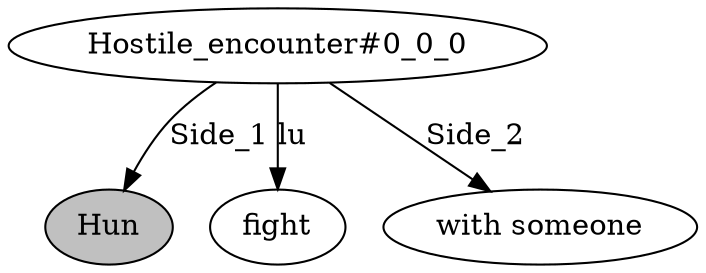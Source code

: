 // The Round Table
digraph {
	0 [label=Hun fillcolor=gray style=filled]
	1 [label="Hostile_encounter#0_0_0"]
	2 [label=fight]
	3 [label="with someone"]
	1 -> 2 [label=lu]
	1 -> 0 [label=Side_1]
	1 -> 3 [label=Side_2]
}
